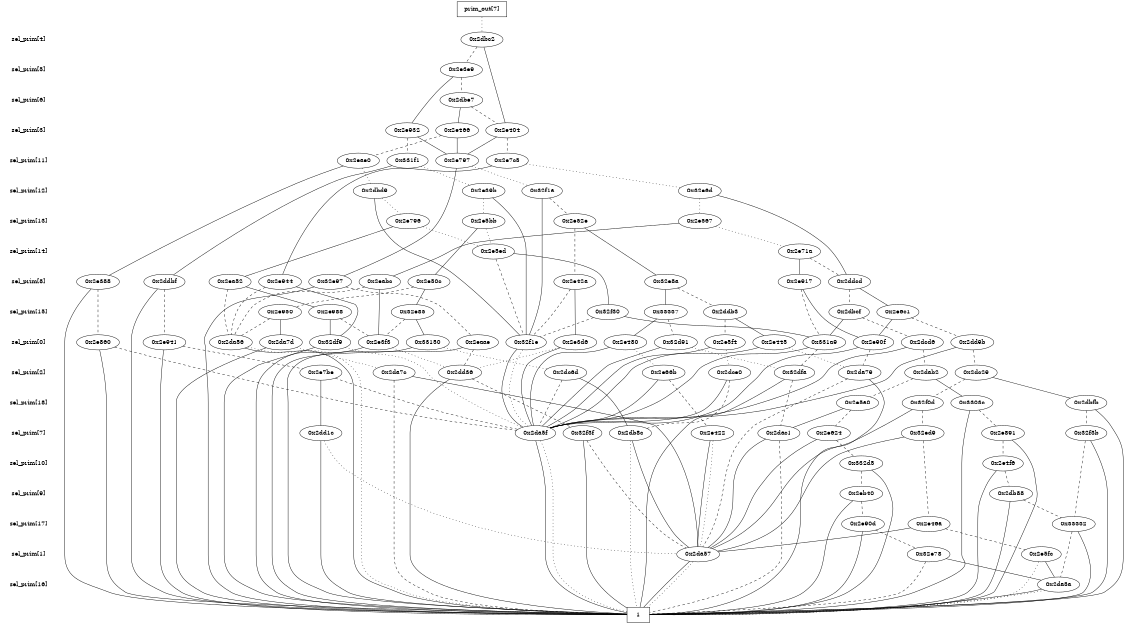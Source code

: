 digraph "DD" {
size = "7.5,10"
center = true;
edge [dir = none];
{ node [shape = plaintext];
  edge [style = invis];
  "CONST NODES" [style = invis];
" sel_prim[4] " -> " sel_prim[5] " -> " sel_prim[6] " -> " sel_prim[3] " -> " sel_prim[11] " -> " sel_prim[12] " -> " sel_prim[13] " -> " sel_prim[14] " -> " sel_prim[8] " -> " sel_prim[15] " -> " sel_prim[0] " -> " sel_prim[2] " -> " sel_prim[18] " -> " sel_prim[7] " -> " sel_prim[10] " -> " sel_prim[9] " -> " sel_prim[17] " -> " sel_prim[1] " -> " sel_prim[16] " -> "CONST NODES"; 
}
{ rank = same; node [shape = box]; edge [style = invis];
"  prim_out[7]  "; }
{ rank = same; " sel_prim[4] ";
"0x2dbc2";
}
{ rank = same; " sel_prim[5] ";
"0x2e3e9";
}
{ rank = same; " sel_prim[6] ";
"0x2dbe7";
}
{ rank = same; " sel_prim[3] ";
"0x2e466";
"0x2e404";
"0x2e932";
}
{ rank = same; " sel_prim[11] ";
"0x2e797";
"0x2e7c5";
"0x2eae0";
"0x331f1";
}
{ rank = same; " sel_prim[12] ";
"0x2dbd9";
"0x32f1a";
"0x32e6d";
"0x2e39b";
}
{ rank = same; " sel_prim[13] ";
"0x2e5bb";
"0x2e52e";
"0x2e796";
"0x2e567";
}
{ rank = same; " sel_prim[14] ";
"0x2e5ed";
"0x2e71a";
}
{ rank = same; " sel_prim[8] ";
"0x32e8a";
"0x2ddcd";
"0x2e50c";
"0x2e42a";
"0x2e944";
"0x2e388";
"0x2ea52";
"0x32e97";
"0x2ddbf";
"0x2e917";
"0x2eabc";
}
{ rank = same; " sel_prim[15] ";
"0x2e988";
"0x32f30";
"0x2dbcf";
"0x32e85";
"0x2e950";
"0x2ddb3";
"0x33337";
"0x2e6c1";
}
{ rank = same; " sel_prim[0] ";
"0x2eaae";
"0x2e3f3";
"0x2e480";
"0x32f1e";
"0x2da56";
"0x2e5f4";
"0x2e860";
"0x32df9";
"0x2dd9b";
"0x2dcd6";
"0x32d91";
"0x331a9";
"0x2e445";
"0x2e90f";
"0x2e941";
"0x2e3d6";
"0x33150";
"0x2da7d";
}
{ rank = same; " sel_prim[2] ";
"0x2dd36";
"0x2dce0";
"0x2da7c";
"0x32dfa";
"0x2dab2";
"0x2dc6d";
"0x2da79";
"0x2dc29";
"0x2e7be";
"0x2e66b";
}
{ rank = same; " sel_prim[18] ";
"0x3303c";
"0x32f0d";
"0x2e5a0";
"0x2dbfb";
}
{ rank = same; " sel_prim[7] ";
"0x32ed9";
"0x32f3b";
"0x2db8c";
"0x2dac1";
"0x2e422";
"0x2da5f";
"0x2e624";
"0x2dd1c";
"0x32f3f";
"0x2e891";
}
{ rank = same; " sel_prim[10] ";
"0x332d5";
"0x2e4f6";
}
{ rank = same; " sel_prim[9] ";
"0x2db88";
"0x2eb40";
}
{ rank = same; " sel_prim[17] ";
"0x2e46a";
"0x33332";
"0x2e90d";
}
{ rank = same; " sel_prim[1] ";
"0x2da57";
"0x2e5fc";
"0x32e78";
}
{ rank = same; " sel_prim[16] ";
"0x2da5a";
}
{ rank = same; "CONST NODES";
{ node [shape = box]; "0x2da52";
}
}
"  prim_out[7]  " -> "0x2dbc2" [style = dotted];
"0x2dbc2" -> "0x2e404";
"0x2dbc2" -> "0x2e3e9" [style = dashed];
"0x2e3e9" -> "0x2e932";
"0x2e3e9" -> "0x2dbe7" [style = dashed];
"0x2dbe7" -> "0x2e466";
"0x2dbe7" -> "0x2e404" [style = dashed];
"0x2e466" -> "0x2e797";
"0x2e466" -> "0x2eae0" [style = dashed];
"0x2e404" -> "0x2e797";
"0x2e404" -> "0x2e7c5" [style = dashed];
"0x2e932" -> "0x2e797";
"0x2e932" -> "0x331f1" [style = dashed];
"0x2e797" -> "0x32e97";
"0x2e797" -> "0x32f1a" [style = dotted];
"0x2e7c5" -> "0x2e944";
"0x2e7c5" -> "0x32e6d" [style = dotted];
"0x2eae0" -> "0x2e388";
"0x2eae0" -> "0x2dbd9" [style = dotted];
"0x331f1" -> "0x2ddbf";
"0x331f1" -> "0x2e39b" [style = dotted];
"0x2dbd9" -> "0x32f1e";
"0x2dbd9" -> "0x2e796" [style = dotted];
"0x32f1a" -> "0x32f1e";
"0x32f1a" -> "0x2e52e" [style = dashed];
"0x32e6d" -> "0x2ddcd";
"0x32e6d" -> "0x2e567" [style = dotted];
"0x2e39b" -> "0x32f1e";
"0x2e39b" -> "0x2e5bb" [style = dotted];
"0x2e5bb" -> "0x2e50c";
"0x2e5bb" -> "0x2e5ed" [style = dotted];
"0x2e52e" -> "0x32e8a";
"0x2e52e" -> "0x2e42a" [style = dashed];
"0x2e796" -> "0x2ea52";
"0x2e796" -> "0x2e5ed" [style = dotted];
"0x2e567" -> "0x2eabc";
"0x2e567" -> "0x2e71a" [style = dotted];
"0x2e5ed" -> "0x32f30";
"0x2e5ed" -> "0x32f1e" [style = dashed];
"0x2e71a" -> "0x2e917";
"0x2e71a" -> "0x2ddcd" [style = dashed];
"0x32e8a" -> "0x33337";
"0x32e8a" -> "0x2ddb3" [style = dashed];
"0x2ddcd" -> "0x2e6c1";
"0x2ddcd" -> "0x2dbcf" [style = dashed];
"0x2e50c" -> "0x32e85";
"0x2e50c" -> "0x2e950" [style = dashed];
"0x2e42a" -> "0x2e3d6";
"0x2e42a" -> "0x32f1e" [style = dashed];
"0x2e944" -> "0x32df9";
"0x2e944" -> "0x2da56" [style = dashed];
"0x2e388" -> "0x2da52";
"0x2e388" -> "0x2e860" [style = dashed];
"0x2ea52" -> "0x2e988";
"0x2ea52" -> "0x2da56" [style = dashed];
"0x32e97" -> "0x2da52";
"0x32e97" -> "0x2eaae" [style = dashed];
"0x2ddbf" -> "0x2da52";
"0x2ddbf" -> "0x2e941" [style = dashed];
"0x2e917" -> "0x2e90f";
"0x2e917" -> "0x331a9" [style = dashed];
"0x2eabc" -> "0x2e3f3";
"0x2eabc" -> "0x2da56" [style = dashed];
"0x2e988" -> "0x32df9";
"0x2e988" -> "0x2e3f3" [style = dashed];
"0x32f30" -> "0x331a9";
"0x32f30" -> "0x32f1e" [style = dashed];
"0x2dbcf" -> "0x331a9";
"0x2dbcf" -> "0x2dcd6" [style = dashed];
"0x32e85" -> "0x33150";
"0x32e85" -> "0x2e3f3" [style = dashed];
"0x2e950" -> "0x2da7d";
"0x2e950" -> "0x2da56" [style = dashed];
"0x2ddb3" -> "0x2e445";
"0x2ddb3" -> "0x2e5f4" [style = dashed];
"0x33337" -> "0x2e480";
"0x33337" -> "0x32d91" [style = dashed];
"0x2e6c1" -> "0x2e90f";
"0x2e6c1" -> "0x2dd9b" [style = dashed];
"0x2eaae" -> "0x2da52";
"0x2eaae" -> "0x2dd36" [style = dashed];
"0x2e3f3" -> "0x2da52";
"0x2e3f3" -> "0x2dd36" [style = dotted];
"0x2e480" -> "0x2da5f";
"0x2e480" -> "0x2e66b" [style = dotted];
"0x32f1e" -> "0x2da5f";
"0x32f1e" -> "0x2da5f" [style = dotted];
"0x2da56" -> "0x2da52";
"0x2da56" -> "0x2da52" [style = dotted];
"0x2e5f4" -> "0x2da5f";
"0x2e5f4" -> "0x2dce0" [style = dotted];
"0x2e860" -> "0x2da52";
"0x2e860" -> "0x2da5f" [style = dashed];
"0x32df9" -> "0x2da52";
"0x32df9" -> "0x2da5f" [style = dotted];
"0x2dd9b" -> "0x2da5f";
"0x2dd9b" -> "0x2dc29" [style = dashed];
"0x2dcd6" -> "0x2da5f";
"0x2dcd6" -> "0x2dab2" [style = dashed];
"0x32d91" -> "0x2da5f";
"0x32d91" -> "0x32dfa" [style = dotted];
"0x331a9" -> "0x2da5f";
"0x331a9" -> "0x32dfa" [style = dashed];
"0x2e445" -> "0x2da5f";
"0x2e445" -> "0x2da79" [style = dotted];
"0x2e90f" -> "0x2da5f";
"0x2e90f" -> "0x2da79" [style = dashed];
"0x2e941" -> "0x2da52";
"0x2e941" -> "0x2e7be" [style = dashed];
"0x2e3d6" -> "0x2da5f";
"0x2e3d6" -> "0x2dd36" [style = dotted];
"0x33150" -> "0x2da52";
"0x33150" -> "0x2dc6d" [style = dotted];
"0x2da7d" -> "0x2da52";
"0x2da7d" -> "0x2da7c" [style = dotted];
"0x2dd36" -> "0x2da52";
"0x2dd36" -> "0x32f3f" [style = dashed];
"0x2dce0" -> "0x2da5f";
"0x2dce0" -> "0x2db8c" [style = dashed];
"0x2da7c" -> "0x2da57";
"0x2da7c" -> "0x2da52" [style = dashed];
"0x32dfa" -> "0x2da52";
"0x32dfa" -> "0x2dac1" [style = dashed];
"0x2dab2" -> "0x3303c";
"0x2dab2" -> "0x2e5a0" [style = dashed];
"0x2dc6d" -> "0x2db8c";
"0x2dc6d" -> "0x2da5f" [style = dashed];
"0x2da79" -> "0x2da52";
"0x2da79" -> "0x2da57" [style = dashed];
"0x2dc29" -> "0x2dbfb";
"0x2dc29" -> "0x32f0d" [style = dashed];
"0x2e7be" -> "0x2dd1c";
"0x2e7be" -> "0x2da5f" [style = dashed];
"0x2e66b" -> "0x2da5f";
"0x2e66b" -> "0x2e422" [style = dashed];
"0x3303c" -> "0x2da52";
"0x3303c" -> "0x2e891" [style = dashed];
"0x32f0d" -> "0x2da57";
"0x32f0d" -> "0x32ed9" [style = dashed];
"0x2e5a0" -> "0x2dac1";
"0x2e5a0" -> "0x2e624" [style = dashed];
"0x2dbfb" -> "0x2da52";
"0x2dbfb" -> "0x32f3b" [style = dashed];
"0x32ed9" -> "0x2da57";
"0x32ed9" -> "0x2e46a" [style = dashed];
"0x32f3b" -> "0x2da52";
"0x32f3b" -> "0x33332" [style = dashed];
"0x2db8c" -> "0x2da57";
"0x2db8c" -> "0x2da52" [style = dotted];
"0x2dac1" -> "0x2da57";
"0x2dac1" -> "0x2da52" [style = dashed];
"0x2e422" -> "0x2da57";
"0x2e422" -> "0x2da57" [style = dotted];
"0x2da5f" -> "0x2da52";
"0x2da5f" -> "0x2da52" [style = dotted];
"0x2e624" -> "0x2da57";
"0x2e624" -> "0x332d5" [style = dashed];
"0x2dd1c" -> "0x2da52";
"0x2dd1c" -> "0x2da57" [style = dotted];
"0x32f3f" -> "0x2da52";
"0x32f3f" -> "0x2da57" [style = dashed];
"0x2e891" -> "0x2da52";
"0x2e891" -> "0x2e4f6" [style = dashed];
"0x332d5" -> "0x2da52";
"0x332d5" -> "0x2eb40" [style = dashed];
"0x2e4f6" -> "0x2da52";
"0x2e4f6" -> "0x2db88" [style = dashed];
"0x2db88" -> "0x2da52";
"0x2db88" -> "0x33332" [style = dashed];
"0x2eb40" -> "0x2da52";
"0x2eb40" -> "0x2e90d" [style = dashed];
"0x2e46a" -> "0x2da57";
"0x2e46a" -> "0x2e5fc" [style = dashed];
"0x33332" -> "0x2da52";
"0x33332" -> "0x2da5a" [style = dashed];
"0x2e90d" -> "0x2da52";
"0x2e90d" -> "0x32e78" [style = dashed];
"0x2da57" -> "0x2da52";
"0x2da57" -> "0x2da52" [style = dotted];
"0x2e5fc" -> "0x2da5a";
"0x2e5fc" -> "0x2da52" [style = dotted];
"0x32e78" -> "0x2da5a";
"0x32e78" -> "0x2da52" [style = dashed];
"0x2da5a" -> "0x2da52";
"0x2da5a" -> "0x2da52" [style = dotted];
"0x2da52" [label = "1"];
}
